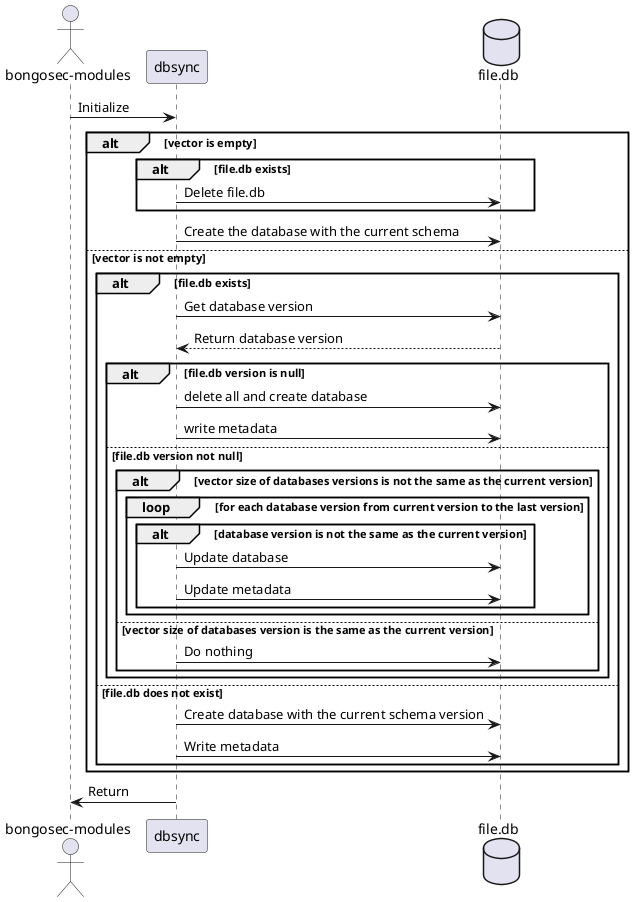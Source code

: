 ' Copyright (C) 2025, BongoSec
' Created by Bongosec, Inc. <info@bongosec.github.io>
' This program is free software; you can redistribute it and/or modify it under the terms of GPLv2


@startuml 001-sequence-initialization-with-persistence

actor "bongosec-modules" as module
participant "dbsync" as dbsync
database "file.db" as db

' The initialization uses a std::vector of std::string to store the queries
' The index 0 is the present version 1 of the database
' The index 1 is the present version 2 of the database
' The index n is the present version n+1 of the database
module -> dbsync: Initialize
alt vector is empty
    alt file.db exists
        dbsync -> db: Delete file.db
    end
    dbsync -> db: Create the database with the current schema
else vector is not empty
    ' Condition: If file.db exists and is not empty check the database version
    ' Condition: If file.db exists and is empty, create the database
    ' Condition: If file.db does not exist, create the database
    ' Condition: If the database version is not the same as the current version, update the database
    ' Condition: If the database version is the same as the current version, do nothing

    alt file.db exists
        dbsync->db: Get database version
        db-->dbsync: Return database version
        alt file.db version is null
            dbsync -> db: delete all and create database
            dbsync -> db: write metadata
        else file.db version not null
            alt vector size of databases versions is not the same as the current version
                loop for each database version from current version to the last version
                    alt database version is not the same as the current version
                        dbsync -> db: Update database
                        dbsync -> db: Update metadata
                    end
                end
            else vector size of databases version is the same as the current version
                dbsync -> db: Do nothing
            end
        end
    else file.db does not exist
        dbsync -> db: Create database with the current schema version
        dbsync -> db: Write metadata
    end
end

dbsync -> module: Return
@enduml

